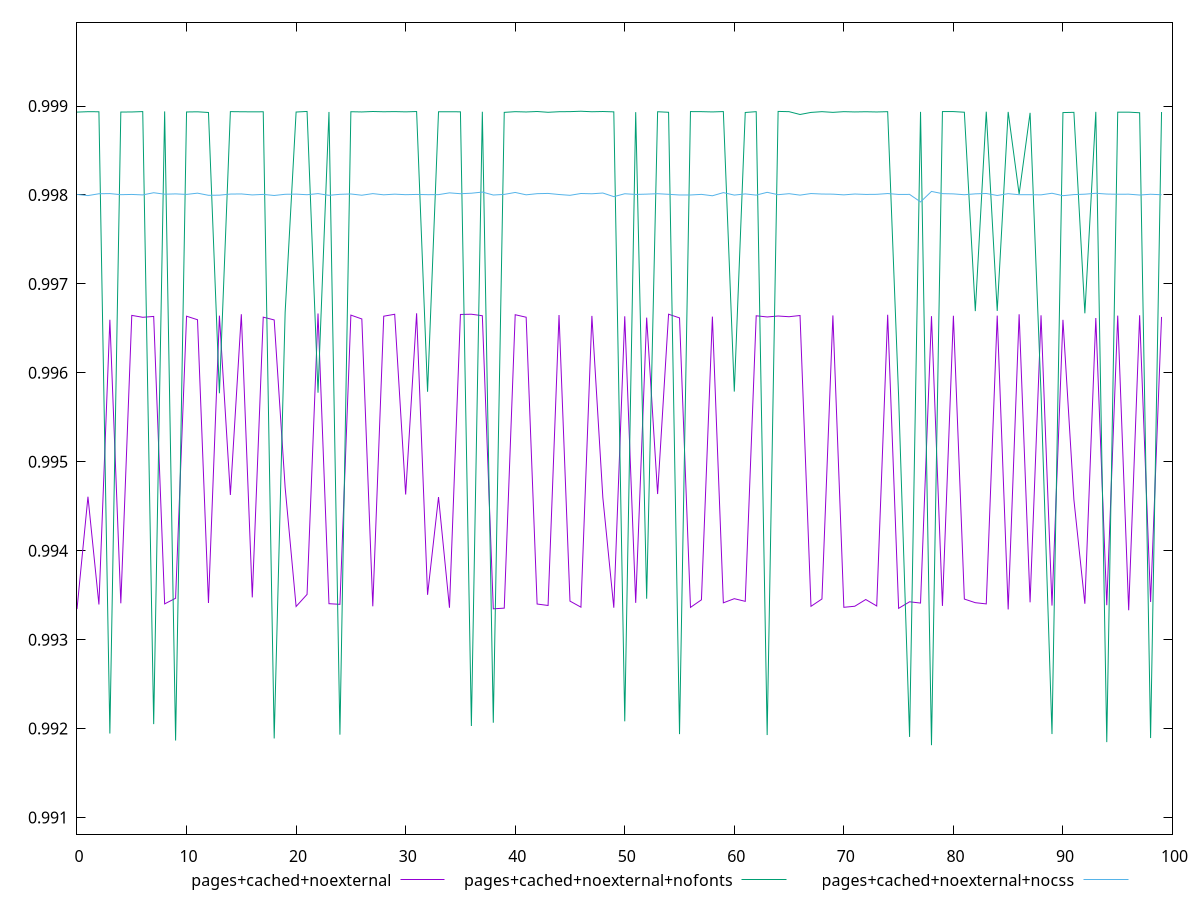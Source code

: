 $_pagesCachedNoexternal <<EOF
0.9933436033059246
0.9946075219089702
0.9933954418068642
0.9965971013603647
0.9934086625455936
0.9966459487526085
0.9966245864368577
0.9966342740325047
0.9934023555654043
0.9934655254787883
0.9966367965716911
0.9965970684701086
0.9934128164865628
0.9966434485854521
0.9946266396140586
0.9966588749513081
0.9934752067819315
0.9966260967629417
0.9965948445517981
0.9947096654442233
0.9933729915311511
0.9935089528823743
0.9966675902664854
0.9934044345994555
0.9933972880862354
0.9966491696210693
0.9966057128205029
0.9933746117772567
0.9966368726613644
0.9966585568917743
0.9946319579348762
0.9966695571280035
0.9935043304701989
0.9946033323337382
0.993358533894646
0.9966565095314839
0.9966590675072364
0.9966419982136245
0.993346718993456
0.993354501970062
0.9966534930962256
0.996625279548081
0.9934009064833298
0.9933844359048754
0.9966501386933395
0.9934336016418999
0.9933654420275266
0.9966405148012871
0.9945970979181042
0.9933590963524013
0.9966356398541625
0.9934137599482227
0.9966205237669645
0.9946377363929533
0.9966593217119397
0.9966176103232368
0.993362974279247
0.9934480215259252
0.99663219625213
0.9934141872444952
0.993460837642243
0.9934308594543585
0.9966414900412157
0.9966284212226499
0.9966389081377058
0.996631057972123
0.9966446207079002
0.9933748192546494
0.9934573630984975
0.9966455213029202
0.9933639766586118
0.9933758239105146
0.993451389212415
0.993378966963397
0.996652858374609
0.9933522791669138
0.9934259504693917
0.9934115255578713
0.996637403080223
0.9933794532002436
0.9966420546737655
0.9934566069446082
0.9934157511940007
0.9934021117197029
0.9966434681232716
0.9933395570548238
0.996658279923996
0.9934196436724319
0.9966470226260853
0.9933832522214572
0.996596191311182
0.9945732074104974
0.9934038862790406
0.996616721740887
0.9933880477789521
0.9966433161602675
0.9933308234388318
0.9966469119961587
0.9934239815880244
0.9966283863752687
EOF
$_pagesCachedNoexternalNofonts <<EOF
0.9989316348738735
0.9989361154335026
0.9989354747224582
0.9919445832811353
0.998932194347312
0.9989330877488931
0.9989373532448123
0.9920503310010129
0.9989391273724915
0.9918661285577837
0.9989330573328477
0.998934940034498
0.9989273254866589
0.9957709465084862
0.9989368578847206
0.9989354337768473
0.9989345266841694
0.9989351130712953
0.9918892103622123
0.9966815891856359
0.9989324387295739
0.9989388465280601
0.9957764703813456
0.9989335950461493
0.9919316007151046
0.9989358238614279
0.9989333204558024
0.9989382759453176
0.9989353049513477
0.9989371506188209
0.9989342978618774
0.9989379416576952
0.9957870507935005
0.9989354756425706
0.998935054627758
0.9989348857259686
0.992029278683476
0.9989356858722924
0.9920664187863573
0.9989285877478175
0.9989364051055443
0.9989330421245766
0.9989382162569962
0.9989295481368377
0.9989358146625774
0.9989368946521968
0.9989412896220872
0.9989355809914073
0.9989381372808156
0.9989343323948093
0.9920817962488101
0.9989308582509309
0.9934606364322849
0.9989355501696462
0.9989295911032583
0.9919378296169128
0.9989373431371857
0.998936597727074
0.9989335383817588
0.9989375641099052
0.9957892720428198
0.9989273995237725
0.9989364009677966
0.99192717204087
0.9989393861396201
0.9989364083237839
0.9989047753278598
0.9989280360818433
0.9989364933745657
0.9989286815972995
0.9989365425637271
0.9989333720607939
0.9989356026122358
0.9989330780711323
0.9989363949910282
0.9957328117417075
0.9919064346205777
0.998934343445167
0.9918135799793213
0.9989378291389694
0.9989374010253255
0.9989301841824296
0.996693841793733
0.9989362055601514
0.9966961128115286
0.9989340017644568
0.9980093557014202
0.9989233490621354
0.9957638983230117
0.9919388063777823
0.9989263584813783
0.9989288960868228
0.9966693412680028
0.9989343719915191
0.9918481769782159
0.99893102256363
0.9989311010207538
0.998924243937579
0.991893956212599
0.9989326867569246
EOF
$_pagesCachedNoexternalNocss <<EOF
0.9980055486942973
0.9979928679456875
0.9980134757089194
0.9980153081341856
0.9980031472731639
0.9980058303334893
0.9980005526188254
0.9980251118692406
0.9980084796880393
0.998012045437501
0.9980062486718175
0.9980201921088439
0.9979961355625097
0.9979977715885551
0.9980099635365448
0.9980115358098585
0.998000282274872
0.998006408303098
0.9979941867534919
0.9980075550029167
0.9980093287571302
0.9980026825670567
0.9980149825601674
0.9979961659782532
0.9980071272646287
0.9980108991915037
0.9979970471433692
0.9980150252848223
0.9980015981857238
0.9980090090958798
0.9980031036179038
0.9980059545114194
0.9980031561521128
0.9980036932737031
0.9980236144328285
0.9980140453916644
0.9980195435882826
0.9980324055984444
0.9979992939912377
0.9980063321838162
0.998028107132551
0.998001585599881
0.9980144425497657
0.9980171834594349
0.9980050533512743
0.9979959708664037
0.9980164208248551
0.9980132862789715
0.9980217965521752
0.9979810590658574
0.9980135648911137
0.9980060040331508
0.9980092888938458
0.9980140114941638
0.9980072831495577
0.997999643710462
0.9979998111446171
0.9980064652063869
0.9979908431793119
0.9980262747337145
0.9979985855218325
0.998011667098083
0.9979982608676736
0.9980296276666762
0.9980030681012344
0.9980142959250151
0.9979980688733239
0.9980159046708921
0.998010334738658
0.9980090718499557
0.9980010976677932
0.9980105258543789
0.9980059995984063
0.9980071021448788
0.9980158155671235
0.9980057246298708
0.9980063698742172
0.9979216763333871
0.9980397623871837
0.9980147748201662
0.9980120631362749
0.9980025900601917
0.9980125188391941
0.9980163840126287
0.9979943678905199
0.9980144226564293
0.998002863871237
0.9980031309950146
0.9980011739361812
0.9980192670732573
0.9979918093129088
0.9980040853191656
0.9980087432975435
0.9980187029226582
0.9980102749660635
0.9980077655225028
0.9980086524770417
0.9979992413812204
0.998008012954123
0.9980023931949411
EOF
set key outside below
set terminal pngcairo
set output "report_00005_2020-11-02T22-26-11.212Z/interactive/interactive_pages+cached+noexternal_pages+cached+noexternal+nofonts_pages+cached+noexternal+nocss.png"
set yrange [0.9908135799793213:0.9999412896220872]
plot $_pagesCachedNoexternal title "pages+cached+noexternal" with line ,$_pagesCachedNoexternalNofonts title "pages+cached+noexternal+nofonts" with line ,$_pagesCachedNoexternalNocss title "pages+cached+noexternal+nocss" with line ,